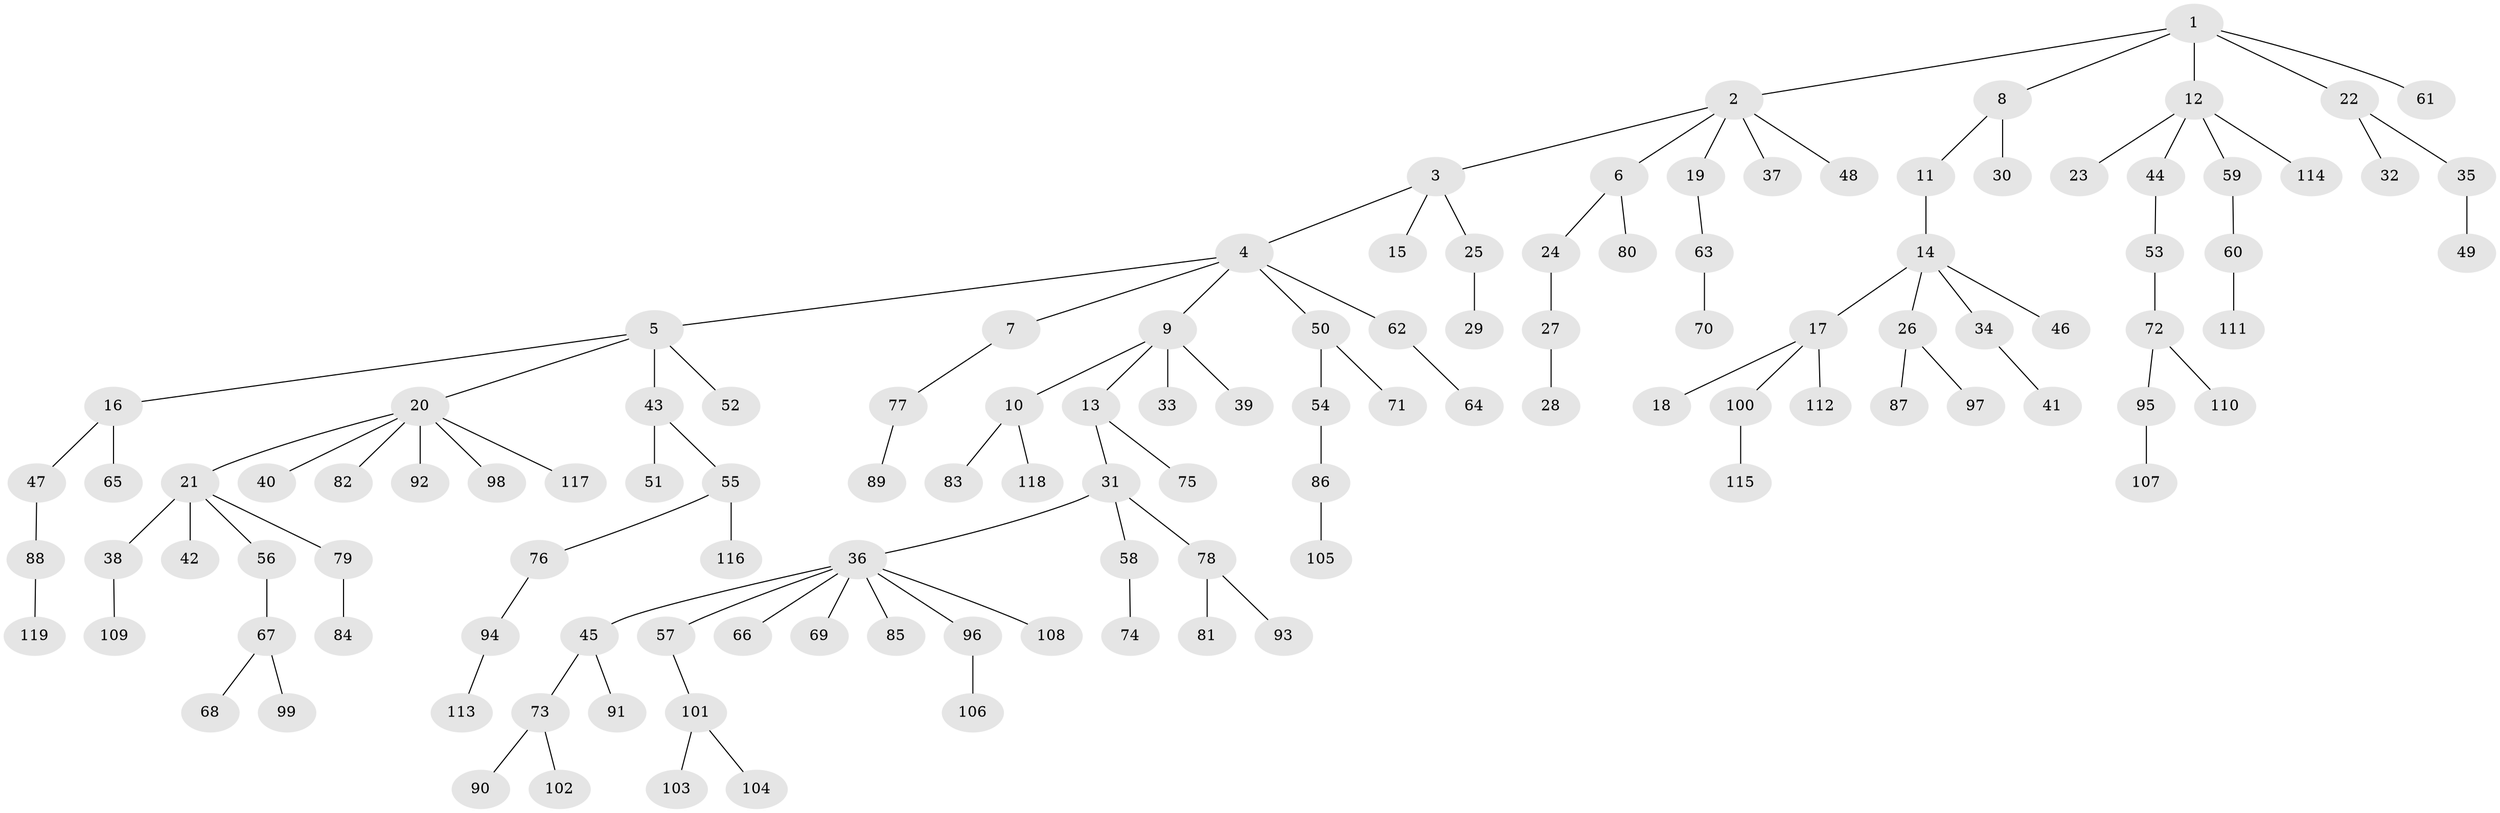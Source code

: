 // Generated by graph-tools (version 1.1) at 2025/11/02/27/25 16:11:25]
// undirected, 119 vertices, 118 edges
graph export_dot {
graph [start="1"]
  node [color=gray90,style=filled];
  1;
  2;
  3;
  4;
  5;
  6;
  7;
  8;
  9;
  10;
  11;
  12;
  13;
  14;
  15;
  16;
  17;
  18;
  19;
  20;
  21;
  22;
  23;
  24;
  25;
  26;
  27;
  28;
  29;
  30;
  31;
  32;
  33;
  34;
  35;
  36;
  37;
  38;
  39;
  40;
  41;
  42;
  43;
  44;
  45;
  46;
  47;
  48;
  49;
  50;
  51;
  52;
  53;
  54;
  55;
  56;
  57;
  58;
  59;
  60;
  61;
  62;
  63;
  64;
  65;
  66;
  67;
  68;
  69;
  70;
  71;
  72;
  73;
  74;
  75;
  76;
  77;
  78;
  79;
  80;
  81;
  82;
  83;
  84;
  85;
  86;
  87;
  88;
  89;
  90;
  91;
  92;
  93;
  94;
  95;
  96;
  97;
  98;
  99;
  100;
  101;
  102;
  103;
  104;
  105;
  106;
  107;
  108;
  109;
  110;
  111;
  112;
  113;
  114;
  115;
  116;
  117;
  118;
  119;
  1 -- 2;
  1 -- 8;
  1 -- 12;
  1 -- 22;
  1 -- 61;
  2 -- 3;
  2 -- 6;
  2 -- 19;
  2 -- 37;
  2 -- 48;
  3 -- 4;
  3 -- 15;
  3 -- 25;
  4 -- 5;
  4 -- 7;
  4 -- 9;
  4 -- 50;
  4 -- 62;
  5 -- 16;
  5 -- 20;
  5 -- 43;
  5 -- 52;
  6 -- 24;
  6 -- 80;
  7 -- 77;
  8 -- 11;
  8 -- 30;
  9 -- 10;
  9 -- 13;
  9 -- 33;
  9 -- 39;
  10 -- 83;
  10 -- 118;
  11 -- 14;
  12 -- 23;
  12 -- 44;
  12 -- 59;
  12 -- 114;
  13 -- 31;
  13 -- 75;
  14 -- 17;
  14 -- 26;
  14 -- 34;
  14 -- 46;
  16 -- 47;
  16 -- 65;
  17 -- 18;
  17 -- 100;
  17 -- 112;
  19 -- 63;
  20 -- 21;
  20 -- 40;
  20 -- 82;
  20 -- 92;
  20 -- 98;
  20 -- 117;
  21 -- 38;
  21 -- 42;
  21 -- 56;
  21 -- 79;
  22 -- 32;
  22 -- 35;
  24 -- 27;
  25 -- 29;
  26 -- 87;
  26 -- 97;
  27 -- 28;
  31 -- 36;
  31 -- 58;
  31 -- 78;
  34 -- 41;
  35 -- 49;
  36 -- 45;
  36 -- 57;
  36 -- 66;
  36 -- 69;
  36 -- 85;
  36 -- 96;
  36 -- 108;
  38 -- 109;
  43 -- 51;
  43 -- 55;
  44 -- 53;
  45 -- 73;
  45 -- 91;
  47 -- 88;
  50 -- 54;
  50 -- 71;
  53 -- 72;
  54 -- 86;
  55 -- 76;
  55 -- 116;
  56 -- 67;
  57 -- 101;
  58 -- 74;
  59 -- 60;
  60 -- 111;
  62 -- 64;
  63 -- 70;
  67 -- 68;
  67 -- 99;
  72 -- 95;
  72 -- 110;
  73 -- 90;
  73 -- 102;
  76 -- 94;
  77 -- 89;
  78 -- 81;
  78 -- 93;
  79 -- 84;
  86 -- 105;
  88 -- 119;
  94 -- 113;
  95 -- 107;
  96 -- 106;
  100 -- 115;
  101 -- 103;
  101 -- 104;
}
